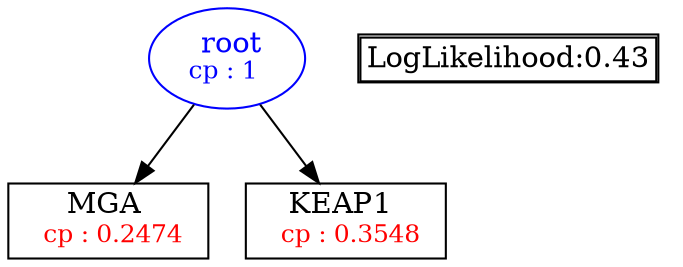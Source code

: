 digraph tree {
    "root" [label=<<font color='Blue'> root</font><br/><font color='Blue' POINT-SIZE='12'>cp : 1 </font>>, shape=oval, color=Blue];
    "S1" [label =<MGA <br/> <font color='Red' POINT-SIZE='12'> cp : 0.2474 </font>>, shape=box];
    "S2" [label =<KEAP1 <br/> <font color='Red' POINT-SIZE='12'> cp : 0.3548 </font>>, shape=box];
    "root" -> "S1";
    "root" -> "S2";

    node[shape=plaintext]
    fontsize="10"
    struct1 [label=
    <<TABLE BORDER="1" CELLBORDER="1" CELLSPACING="0" >
    <TR><TD ALIGN="LEFT">LogLikelihood:0.43</TD></TR>
    </TABLE>>];

}
